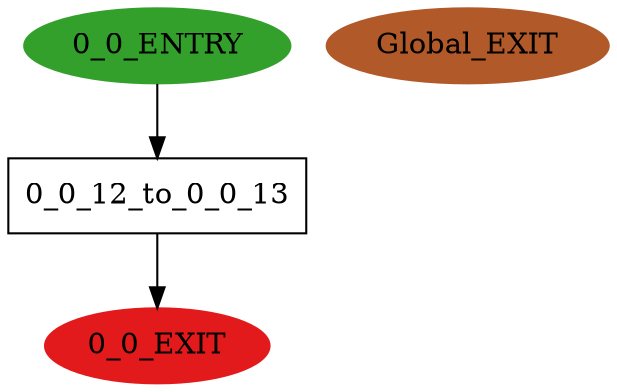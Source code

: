 digraph model { 
compound=true; 
node  [style="filled", colorscheme="paired12"];  "0_0_EXIT" [shape=ellipse, color=6, style=filled];
  "Global_EXIT" [shape=ellipse, color=12, style=filled];
  "0_0_ENTRY" [shape=ellipse, color=4, style=filled];
  "0_0_12_to_0_0_13" [shape=box, style=""];
  "0_0_12_to_0_0_13" [label="0_0_12_to_0_0_13\n"];
  "0_0_ENTRY" -> "0_0_12_to_0_0_13" [label="", arrowhead="normal"];
  "0_0_12_to_0_0_13" -> "0_0_EXIT" [label="", arrowhead="normal"];
}
